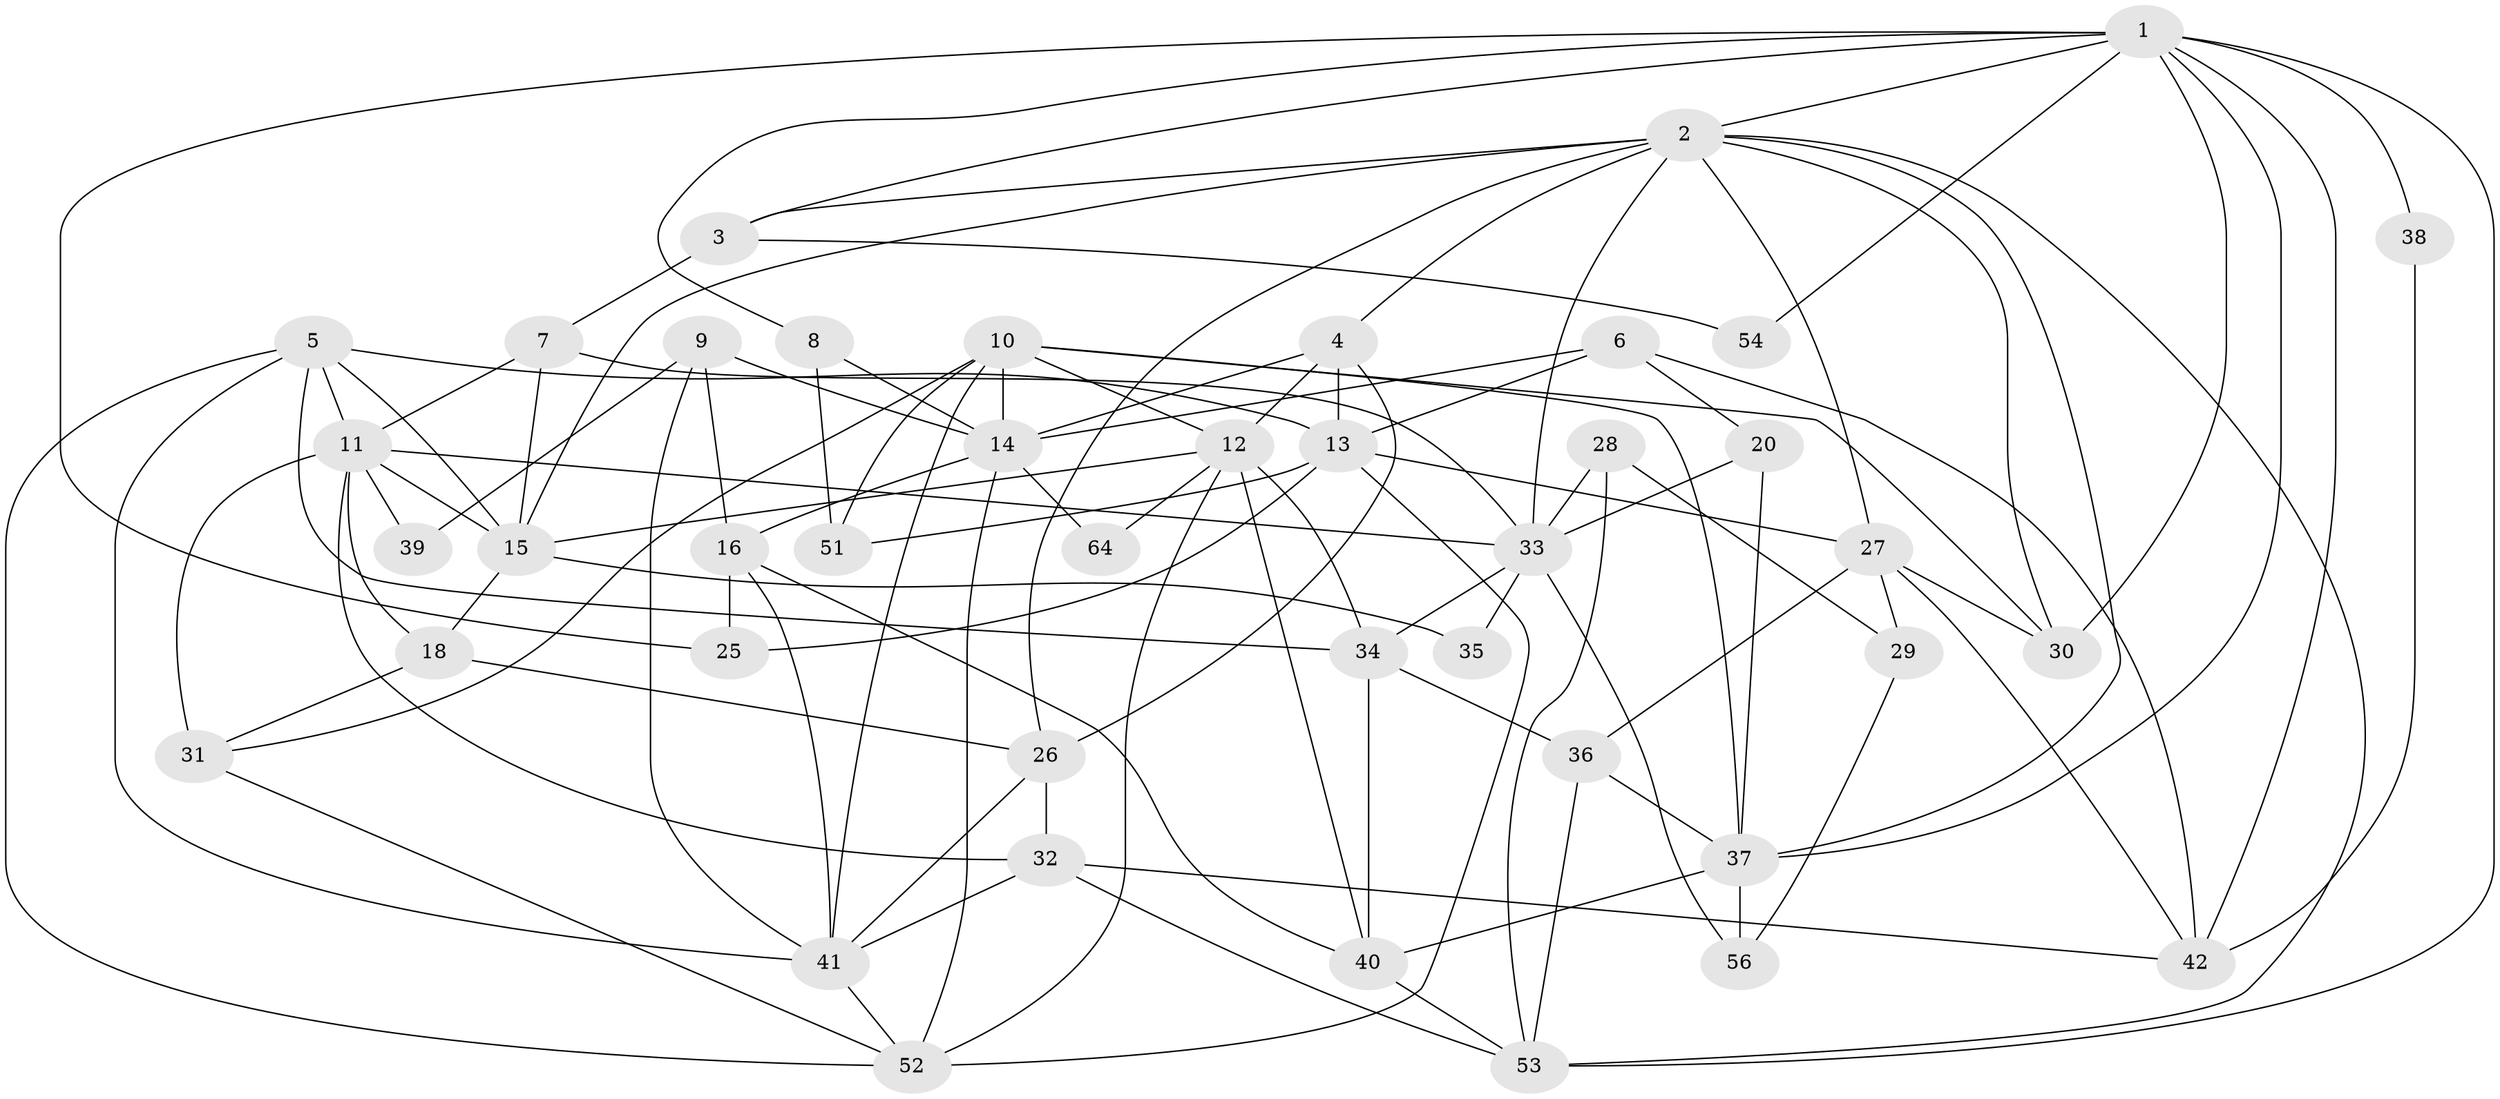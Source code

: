// Generated by graph-tools (version 1.1) at 2025/24/03/03/25 07:24:03]
// undirected, 42 vertices, 104 edges
graph export_dot {
graph [start="1"]
  node [color=gray90,style=filled];
  1 [super="+24"];
  2 [super="+69"];
  3 [super="+45"];
  4 [super="+23"];
  5 [super="+63"];
  6 [super="+68"];
  7 [super="+17"];
  8;
  9 [super="+60"];
  10 [super="+66"];
  11 [super="+22"];
  12 [super="+21"];
  13 [super="+59"];
  14 [super="+55"];
  15 [super="+57"];
  16;
  18 [super="+19"];
  20;
  25;
  26 [super="+47"];
  27 [super="+43"];
  28;
  29 [super="+50"];
  30 [super="+48"];
  31;
  32 [super="+61"];
  33 [super="+46"];
  34 [super="+49"];
  35;
  36;
  37 [super="+62"];
  38;
  39;
  40 [super="+44"];
  41 [super="+65"];
  42 [super="+70"];
  51;
  52 [super="+58"];
  53 [super="+67"];
  54;
  56;
  64;
  1 -- 38;
  1 -- 53;
  1 -- 3;
  1 -- 37;
  1 -- 54;
  1 -- 8;
  1 -- 25;
  1 -- 2;
  1 -- 42;
  1 -- 30;
  2 -- 27;
  2 -- 33;
  2 -- 4;
  2 -- 37;
  2 -- 53;
  2 -- 15;
  2 -- 3;
  2 -- 26;
  2 -- 30;
  3 -- 7 [weight=2];
  3 -- 54;
  4 -- 14;
  4 -- 13;
  4 -- 26;
  4 -- 12;
  5 -- 11;
  5 -- 34;
  5 -- 15;
  5 -- 41;
  5 -- 13;
  5 -- 52;
  6 -- 13;
  6 -- 42;
  6 -- 20;
  6 -- 14;
  7 -- 33;
  7 -- 11;
  7 -- 15;
  8 -- 51;
  8 -- 14;
  9 -- 41 [weight=2];
  9 -- 16;
  9 -- 39;
  9 -- 14;
  10 -- 37 [weight=2];
  10 -- 12;
  10 -- 51 [weight=2];
  10 -- 14;
  10 -- 30;
  10 -- 31;
  10 -- 41;
  11 -- 39 [weight=2];
  11 -- 18;
  11 -- 33;
  11 -- 32;
  11 -- 31;
  11 -- 15;
  12 -- 40;
  12 -- 64;
  12 -- 52;
  12 -- 15;
  12 -- 34;
  13 -- 25;
  13 -- 51;
  13 -- 27;
  13 -- 52;
  14 -- 16;
  14 -- 64;
  14 -- 52;
  15 -- 18;
  15 -- 35;
  16 -- 25;
  16 -- 41;
  16 -- 40;
  18 -- 31;
  18 -- 26;
  20 -- 37;
  20 -- 33;
  26 -- 32;
  26 -- 41;
  27 -- 36;
  27 -- 42;
  27 -- 29;
  27 -- 30;
  28 -- 53;
  28 -- 33;
  28 -- 29;
  29 -- 56;
  31 -- 52;
  32 -- 53;
  32 -- 41;
  32 -- 42;
  33 -- 34;
  33 -- 35;
  33 -- 56;
  34 -- 40;
  34 -- 36;
  36 -- 53;
  36 -- 37;
  37 -- 56;
  37 -- 40;
  38 -- 42;
  40 -- 53;
  41 -- 52;
}
